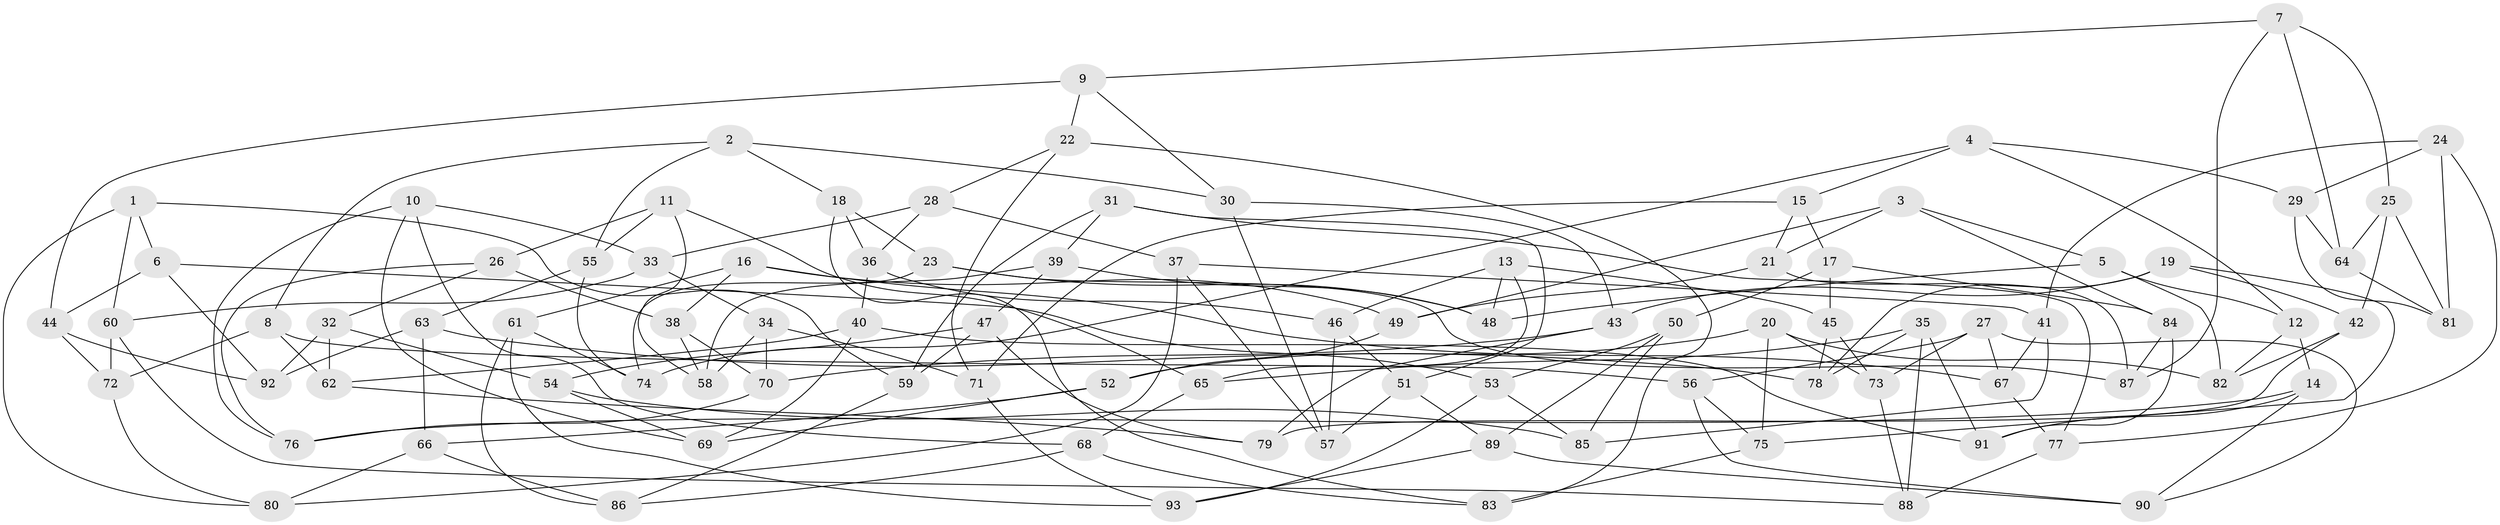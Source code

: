 // Generated by graph-tools (version 1.1) at 2025/37/03/09/25 02:37:53]
// undirected, 93 vertices, 186 edges
graph export_dot {
graph [start="1"]
  node [color=gray90,style=filled];
  1;
  2;
  3;
  4;
  5;
  6;
  7;
  8;
  9;
  10;
  11;
  12;
  13;
  14;
  15;
  16;
  17;
  18;
  19;
  20;
  21;
  22;
  23;
  24;
  25;
  26;
  27;
  28;
  29;
  30;
  31;
  32;
  33;
  34;
  35;
  36;
  37;
  38;
  39;
  40;
  41;
  42;
  43;
  44;
  45;
  46;
  47;
  48;
  49;
  50;
  51;
  52;
  53;
  54;
  55;
  56;
  57;
  58;
  59;
  60;
  61;
  62;
  63;
  64;
  65;
  66;
  67;
  68;
  69;
  70;
  71;
  72;
  73;
  74;
  75;
  76;
  77;
  78;
  79;
  80;
  81;
  82;
  83;
  84;
  85;
  86;
  87;
  88;
  89;
  90;
  91;
  92;
  93;
  1 -- 6;
  1 -- 59;
  1 -- 60;
  1 -- 80;
  2 -- 18;
  2 -- 55;
  2 -- 8;
  2 -- 30;
  3 -- 84;
  3 -- 49;
  3 -- 5;
  3 -- 21;
  4 -- 74;
  4 -- 12;
  4 -- 29;
  4 -- 15;
  5 -- 82;
  5 -- 12;
  5 -- 48;
  6 -- 53;
  6 -- 92;
  6 -- 44;
  7 -- 25;
  7 -- 87;
  7 -- 64;
  7 -- 9;
  8 -- 56;
  8 -- 62;
  8 -- 72;
  9 -- 22;
  9 -- 30;
  9 -- 44;
  10 -- 68;
  10 -- 33;
  10 -- 69;
  10 -- 76;
  11 -- 58;
  11 -- 65;
  11 -- 55;
  11 -- 26;
  12 -- 14;
  12 -- 82;
  13 -- 45;
  13 -- 46;
  13 -- 65;
  13 -- 48;
  14 -- 90;
  14 -- 76;
  14 -- 91;
  15 -- 71;
  15 -- 17;
  15 -- 21;
  16 -- 61;
  16 -- 67;
  16 -- 38;
  16 -- 49;
  17 -- 84;
  17 -- 50;
  17 -- 45;
  18 -- 23;
  18 -- 36;
  18 -- 83;
  19 -- 43;
  19 -- 42;
  19 -- 78;
  19 -- 75;
  20 -- 52;
  20 -- 73;
  20 -- 82;
  20 -- 75;
  21 -- 87;
  21 -- 49;
  22 -- 28;
  22 -- 71;
  22 -- 83;
  23 -- 74;
  23 -- 48;
  23 -- 87;
  24 -- 81;
  24 -- 77;
  24 -- 41;
  24 -- 29;
  25 -- 81;
  25 -- 42;
  25 -- 64;
  26 -- 32;
  26 -- 38;
  26 -- 76;
  27 -- 56;
  27 -- 90;
  27 -- 67;
  27 -- 73;
  28 -- 37;
  28 -- 33;
  28 -- 36;
  29 -- 81;
  29 -- 64;
  30 -- 57;
  30 -- 43;
  31 -- 51;
  31 -- 59;
  31 -- 39;
  31 -- 77;
  32 -- 62;
  32 -- 92;
  32 -- 54;
  33 -- 34;
  33 -- 60;
  34 -- 58;
  34 -- 71;
  34 -- 70;
  35 -- 78;
  35 -- 65;
  35 -- 88;
  35 -- 91;
  36 -- 46;
  36 -- 40;
  37 -- 41;
  37 -- 80;
  37 -- 57;
  38 -- 58;
  38 -- 70;
  39 -- 58;
  39 -- 48;
  39 -- 47;
  40 -- 62;
  40 -- 91;
  40 -- 69;
  41 -- 85;
  41 -- 67;
  42 -- 82;
  42 -- 79;
  43 -- 70;
  43 -- 79;
  44 -- 72;
  44 -- 92;
  45 -- 78;
  45 -- 73;
  46 -- 57;
  46 -- 51;
  47 -- 79;
  47 -- 59;
  47 -- 54;
  49 -- 52;
  50 -- 89;
  50 -- 53;
  50 -- 85;
  51 -- 89;
  51 -- 57;
  52 -- 69;
  52 -- 66;
  53 -- 85;
  53 -- 93;
  54 -- 69;
  54 -- 85;
  55 -- 74;
  55 -- 63;
  56 -- 90;
  56 -- 75;
  59 -- 86;
  60 -- 72;
  60 -- 88;
  61 -- 93;
  61 -- 74;
  61 -- 86;
  62 -- 79;
  63 -- 66;
  63 -- 92;
  63 -- 78;
  64 -- 81;
  65 -- 68;
  66 -- 86;
  66 -- 80;
  67 -- 77;
  68 -- 86;
  68 -- 83;
  70 -- 76;
  71 -- 93;
  72 -- 80;
  73 -- 88;
  75 -- 83;
  77 -- 88;
  84 -- 91;
  84 -- 87;
  89 -- 90;
  89 -- 93;
}
